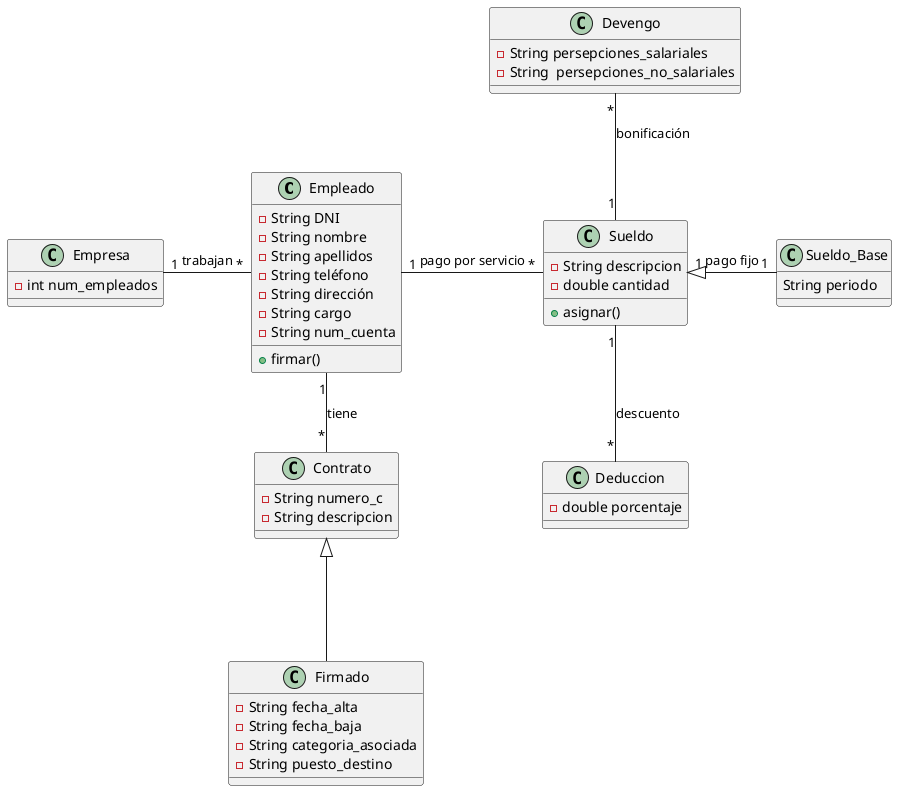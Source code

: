 @startuml Diagrama
class Empleado{
    -String DNI
    -String nombre
    -String apellidos
    -String teléfono
    -String dirección
    -String cargo
    -String num_cuenta

    +firmar()
}
class Contrato{
    -String numero_c
    -String descripcion
}
class Firmado{
    -String fecha_alta
    -String fecha_baja
    -String categoria_asociada 
    -String puesto_destino
}
class Sueldo{
    -String descripcion
    -double cantidad

    +asignar()
} 
class Empresa{
    -int num_empleados
}
class Sueldo_Base {
    String periodo
}
class Deduccion {
    -double porcentaje
}
class Devengo {
    -String persepciones_salariales
    -String  persepciones_no_salariales
}

Empleado"1"--"*"Contrato: tiene
Empresa"1"-"*"Empleado: trabajan
Contrato<|---Firmado
Empleado"1"-"*"Sueldo: pago por servicio
Sueldo"1"<|-"1"Sueldo_Base: pago fijo
Sueldo"1"--"*"Deduccion: descuento
Devengo"*"--"1"Sueldo: bonificación
@enduml